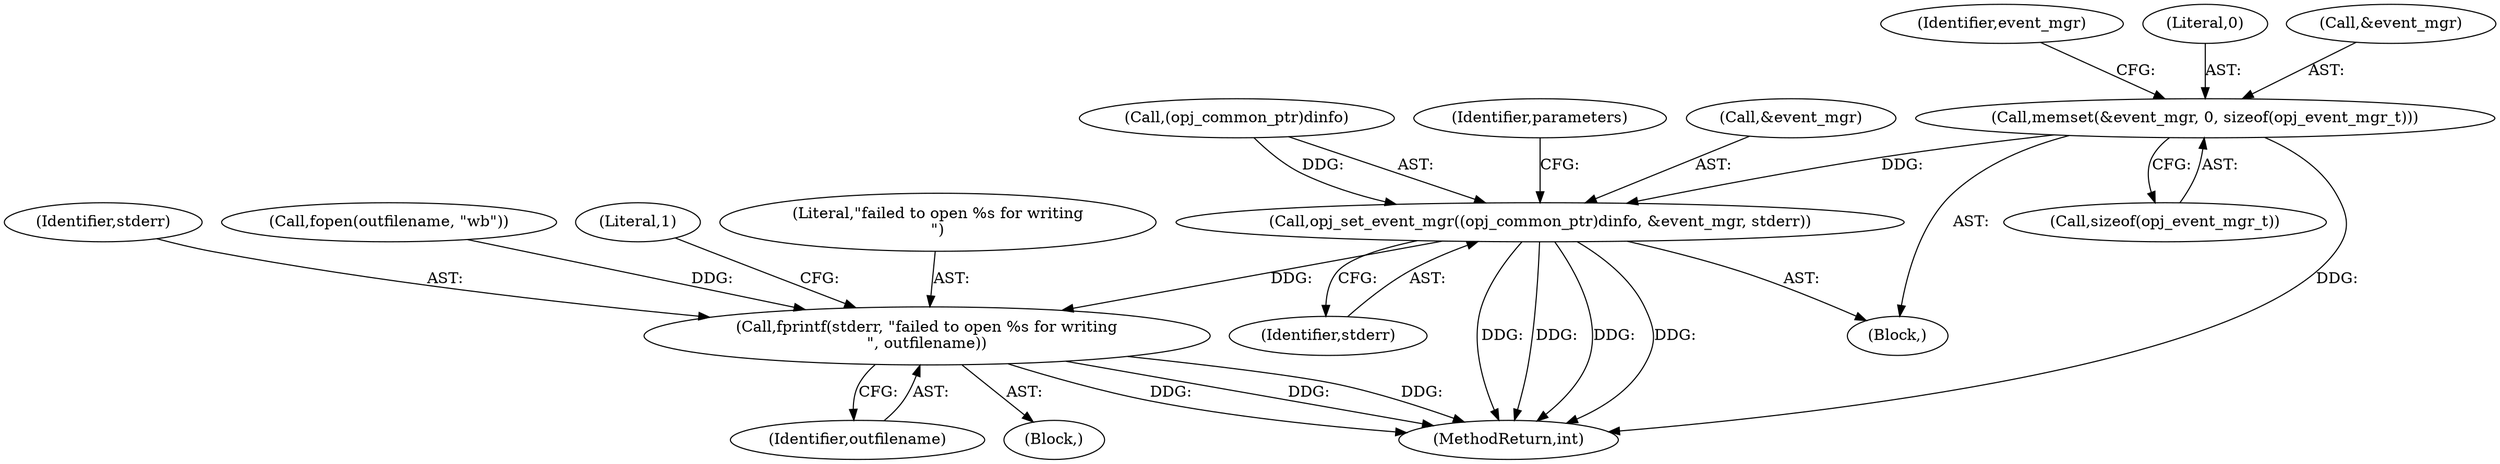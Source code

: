digraph "0_openjpeg_6d8c0c06ee32dc03ba80acd48334e98728e56cf5@API" {
"1000162" [label="(Call,memset(&event_mgr, 0, sizeof(opj_event_mgr_t)))"];
"1000186" [label="(Call,opj_set_event_mgr((opj_common_ptr)dinfo, &event_mgr, stderr))"];
"1000310" [label="(Call,fprintf(stderr, \"failed to open %s for writing\n\", outfilename))"];
"1000311" [label="(Identifier,stderr)"];
"1000170" [label="(Identifier,event_mgr)"];
"1000303" [label="(Call,fopen(outfilename, \"wb\"))"];
"1000165" [label="(Literal,0)"];
"1000313" [label="(Identifier,outfilename)"];
"1000166" [label="(Call,sizeof(opj_event_mgr_t))"];
"1000187" [label="(Call,(opj_common_ptr)dinfo)"];
"1000310" [label="(Call,fprintf(stderr, \"failed to open %s for writing\n\", outfilename))"];
"1000315" [label="(Literal,1)"];
"1000186" [label="(Call,opj_set_event_mgr((opj_common_ptr)dinfo, &event_mgr, stderr))"];
"1000162" [label="(Call,memset(&event_mgr, 0, sizeof(opj_event_mgr_t)))"];
"1000346" [label="(MethodReturn,int)"];
"1000163" [label="(Call,&event_mgr)"];
"1000113" [label="(Block,)"];
"1000192" [label="(Identifier,stderr)"];
"1000195" [label="(Identifier,parameters)"];
"1000309" [label="(Block,)"];
"1000312" [label="(Literal,\"failed to open %s for writing\n\")"];
"1000190" [label="(Call,&event_mgr)"];
"1000162" -> "1000113"  [label="AST: "];
"1000162" -> "1000166"  [label="CFG: "];
"1000163" -> "1000162"  [label="AST: "];
"1000165" -> "1000162"  [label="AST: "];
"1000166" -> "1000162"  [label="AST: "];
"1000170" -> "1000162"  [label="CFG: "];
"1000162" -> "1000346"  [label="DDG: "];
"1000162" -> "1000186"  [label="DDG: "];
"1000186" -> "1000113"  [label="AST: "];
"1000186" -> "1000192"  [label="CFG: "];
"1000187" -> "1000186"  [label="AST: "];
"1000190" -> "1000186"  [label="AST: "];
"1000192" -> "1000186"  [label="AST: "];
"1000195" -> "1000186"  [label="CFG: "];
"1000186" -> "1000346"  [label="DDG: "];
"1000186" -> "1000346"  [label="DDG: "];
"1000186" -> "1000346"  [label="DDG: "];
"1000186" -> "1000346"  [label="DDG: "];
"1000187" -> "1000186"  [label="DDG: "];
"1000186" -> "1000310"  [label="DDG: "];
"1000310" -> "1000309"  [label="AST: "];
"1000310" -> "1000313"  [label="CFG: "];
"1000311" -> "1000310"  [label="AST: "];
"1000312" -> "1000310"  [label="AST: "];
"1000313" -> "1000310"  [label="AST: "];
"1000315" -> "1000310"  [label="CFG: "];
"1000310" -> "1000346"  [label="DDG: "];
"1000310" -> "1000346"  [label="DDG: "];
"1000310" -> "1000346"  [label="DDG: "];
"1000303" -> "1000310"  [label="DDG: "];
}
